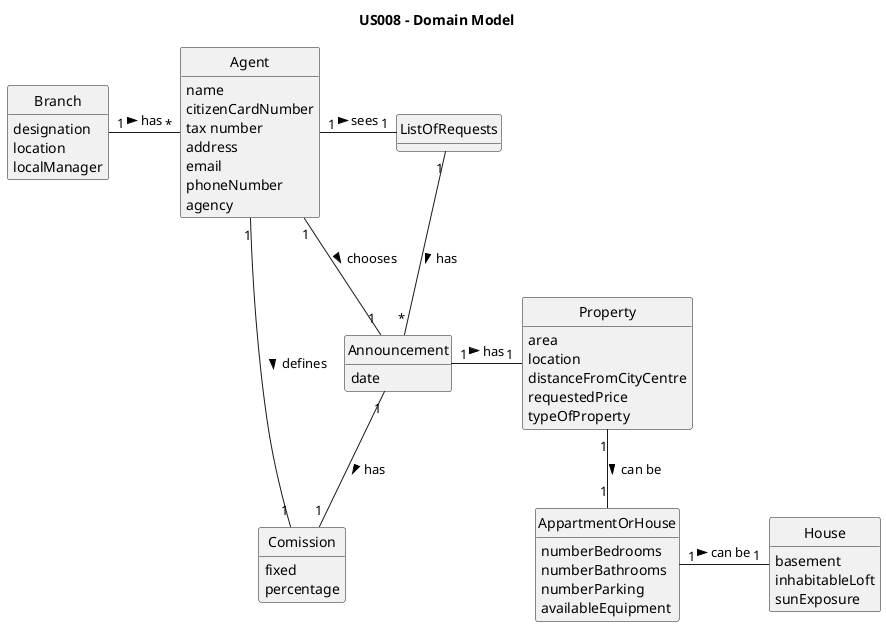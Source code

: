 @startuml
skinparam monochrome true
skinparam packageStyle rectangle
skinparam shadowing false

skinparam classAttributeIconSize 0

hide circle
hide methods

title US008 - Domain Model

class Branch {
    designation
    location
    localManager
}

class Agent {
    name
    citizenCardNumber
    tax number
    address
    email
    phoneNumber
    agency
}

class Property {
    area
    location
    distanceFromCityCentre
    requestedPrice
    typeOfProperty
}

class Announcement {
    date
}

class AppartmentOrHouse {
    numberBedrooms
    numberBathrooms
    numberParking
    availableEquipment
}

class House {
    basement
    inhabitableLoft
    sunExposure
}

class Comission {
    fixed
    percentage
}

Branch "1" - "*" Agent : has >
Agent "1" - "1" ListOfRequests : sees >
ListOfRequests "1" -- "*" Announcement : has >
Announcement "1" - "1" Property : has >
Agent "1" -- "1" Announcement : chooses >
Property "1" -- "1" AppartmentOrHouse : can be >
AppartmentOrHouse "1" - "1" House : can be >
Announcement "1" -- "1" Comission : has >
Agent "1" - "1" Comission : defines >


@enduml